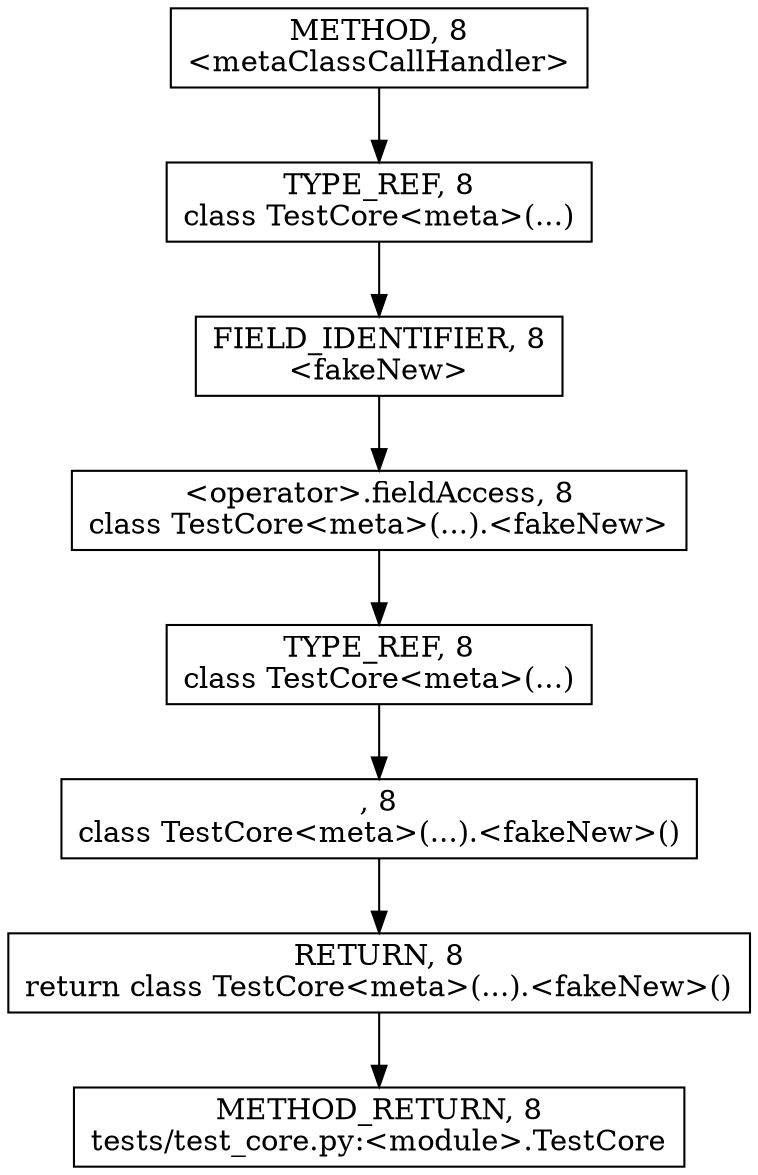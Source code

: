 digraph "&lt;metaClassCallHandler&gt;" {  
node [shape="rect"];  
"146028888084" [label = <RETURN, 8<BR/>return class TestCore&lt;meta&gt;(...).&lt;fakeNew&gt;()> ]
"30064771337" [label = <, 8<BR/>class TestCore&lt;meta&gt;(...).&lt;fakeNew&gt;()> ]
"30064771336" [label = <&lt;operator&gt;.fieldAccess, 8<BR/>class TestCore&lt;meta&gt;(...).&lt;fakeNew&gt;> ]
"180388626445" [label = <TYPE_REF, 8<BR/>class TestCore&lt;meta&gt;(...)> ]
"180388626444" [label = <TYPE_REF, 8<BR/>class TestCore&lt;meta&gt;(...)> ]
"55834574877" [label = <FIELD_IDENTIFIER, 8<BR/>&lt;fakeNew&gt;> ]
"111669149728" [label = <METHOD, 8<BR/>&lt;metaClassCallHandler&gt;> ]
"128849018912" [label = <METHOD_RETURN, 8<BR/>tests/test_core.py:&lt;module&gt;.TestCore> ]
  "146028888084" -> "128849018912" 
  "30064771337" -> "146028888084" 
  "30064771336" -> "180388626445" 
  "180388626445" -> "30064771337" 
  "180388626444" -> "55834574877" 
  "55834574877" -> "30064771336" 
  "111669149728" -> "180388626444" 
}
